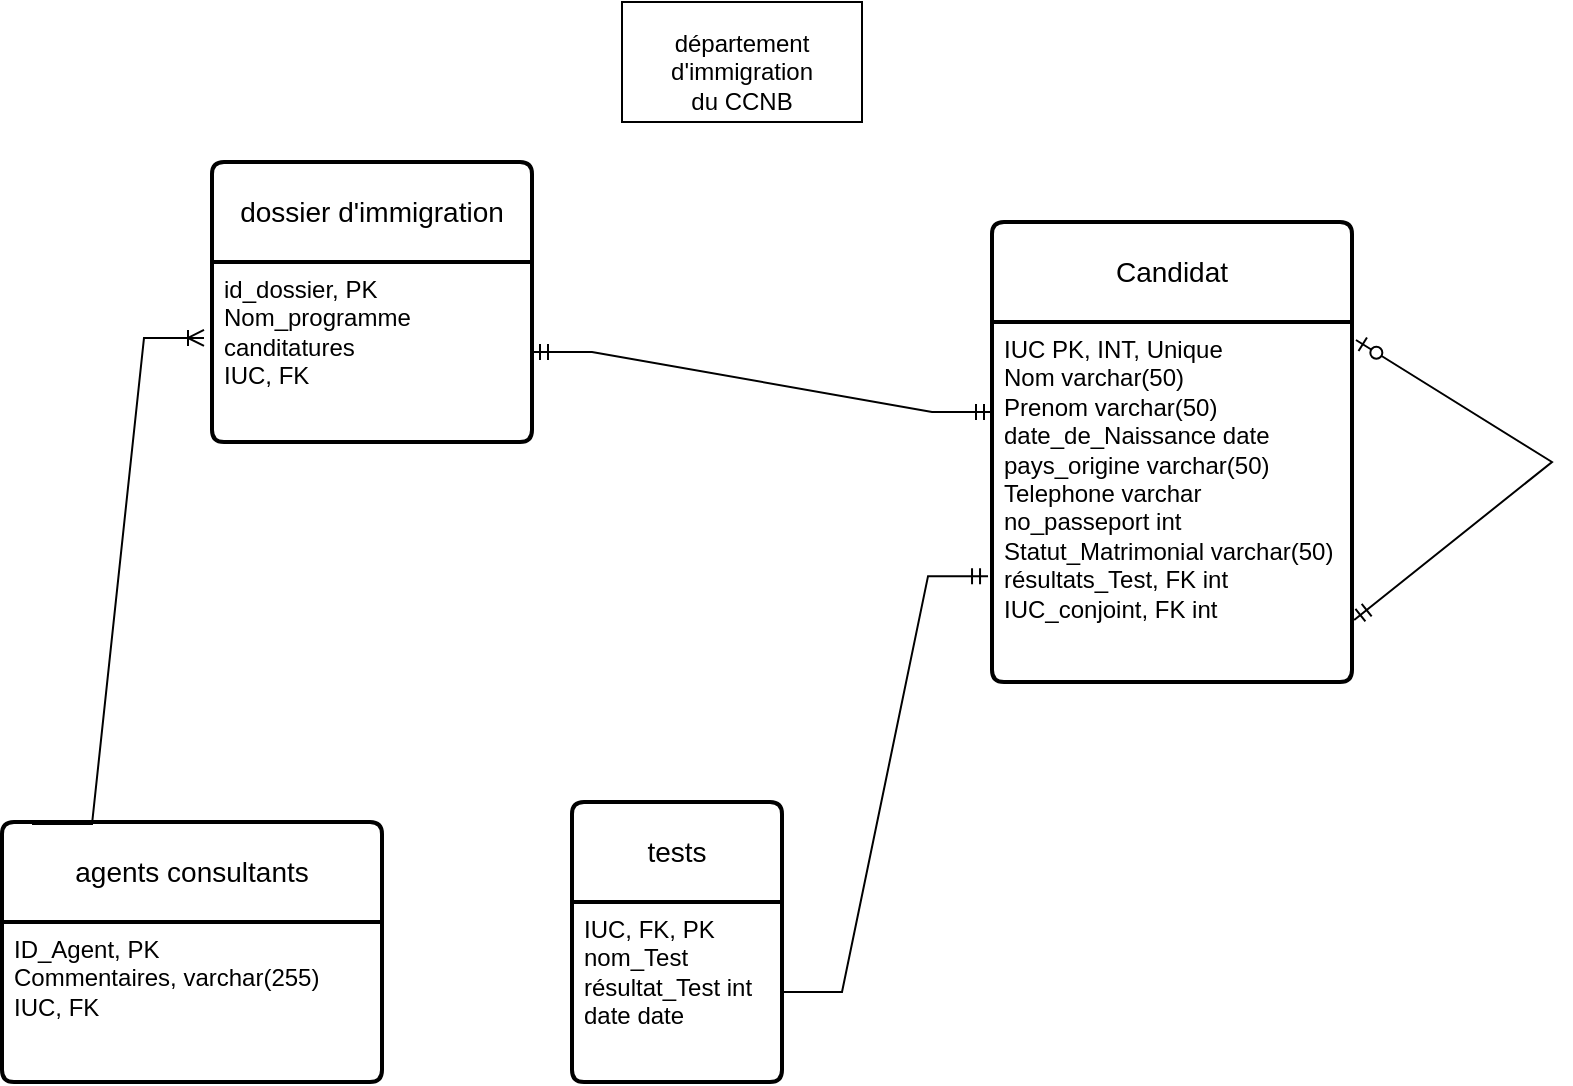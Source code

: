 <mxfile version="23.1.6" type="device" pages="2">
  <diagram name="Modèle entité-association" id="yI0iyrHZkLMbIS5xyPjb">
    <mxGraphModel dx="2074" dy="1258" grid="1" gridSize="10" guides="1" tooltips="1" connect="1" arrows="1" fold="1" page="1" pageScale="1" pageWidth="850" pageHeight="1100" math="0" shadow="0">
      <root>
        <mxCell id="0" />
        <mxCell id="1" parent="0" />
        <mxCell id="i-5-Rq-wRSvrZoOoVcOD-7" value="" style="rounded=0;whiteSpace=wrap;html=1;" vertex="1" parent="1">
          <mxGeometry x="365" y="10" width="120" height="60" as="geometry" />
        </mxCell>
        <mxCell id="i-5-Rq-wRSvrZoOoVcOD-8" value="département d&#39;immigration du CCNB" style="text;html=1;align=center;verticalAlign=middle;whiteSpace=wrap;rounded=0;" vertex="1" parent="1">
          <mxGeometry x="395" y="30" width="60" height="30" as="geometry" />
        </mxCell>
        <mxCell id="i-5-Rq-wRSvrZoOoVcOD-14" value="Candidat" style="swimlane;childLayout=stackLayout;horizontal=1;startSize=50;horizontalStack=0;rounded=1;fontSize=14;fontStyle=0;strokeWidth=2;resizeParent=0;resizeLast=1;shadow=0;dashed=0;align=center;arcSize=4;whiteSpace=wrap;html=1;" vertex="1" parent="1">
          <mxGeometry x="550" y="120" width="180" height="230" as="geometry" />
        </mxCell>
        <mxCell id="i-5-Rq-wRSvrZoOoVcOD-15" value="IUC PK, INT, Unique&lt;br&gt;Nom varchar(50)&lt;br&gt;Prenom varchar(50)&lt;br&gt;date_de_Naissance date&lt;br&gt;pays_origine varchar(50)&lt;br&gt;Telephone varchar&lt;br&gt;no_passeport int&lt;br&gt;Statut_Matrimonial varchar(50)&lt;br&gt;résultats_Test, FK int&lt;br&gt;IUC_conjoint, FK int" style="align=left;strokeColor=none;fillColor=none;spacingLeft=4;fontSize=12;verticalAlign=top;resizable=0;rotatable=0;part=1;html=1;" vertex="1" parent="i-5-Rq-wRSvrZoOoVcOD-14">
          <mxGeometry y="50" width="180" height="180" as="geometry" />
        </mxCell>
        <mxCell id="tu8khx_pce_LIIpsWkec-7" value="" style="edgeStyle=entityRelationEdgeStyle;fontSize=12;html=1;endArrow=ERzeroToOne;startArrow=ERmandOne;rounded=0;exitX=1.006;exitY=0.828;exitDx=0;exitDy=0;exitPerimeter=0;entryX=1.011;entryY=0.05;entryDx=0;entryDy=0;entryPerimeter=0;" edge="1" parent="i-5-Rq-wRSvrZoOoVcOD-14" source="i-5-Rq-wRSvrZoOoVcOD-15" target="i-5-Rq-wRSvrZoOoVcOD-15">
          <mxGeometry width="100" height="100" relative="1" as="geometry">
            <mxPoint x="140" y="470" as="sourcePoint" />
            <mxPoint x="240" y="370" as="targetPoint" />
            <Array as="points">
              <mxPoint x="280" y="120" />
            </Array>
          </mxGeometry>
        </mxCell>
        <mxCell id="i-5-Rq-wRSvrZoOoVcOD-19" value="dossier d&#39;immigration" style="swimlane;childLayout=stackLayout;horizontal=1;startSize=50;horizontalStack=0;rounded=1;fontSize=14;fontStyle=0;strokeWidth=2;resizeParent=0;resizeLast=1;shadow=0;dashed=0;align=center;arcSize=4;whiteSpace=wrap;html=1;" vertex="1" parent="1">
          <mxGeometry x="160" y="90" width="160" height="140" as="geometry" />
        </mxCell>
        <mxCell id="i-5-Rq-wRSvrZoOoVcOD-20" value="id_dossier, PK&lt;br&gt;Nom_programme&lt;br&gt;canditatures&lt;br&gt;IUC, FK&lt;br&gt;&lt;div&gt;&lt;br/&gt;&lt;/div&gt;" style="align=left;strokeColor=none;fillColor=none;spacingLeft=4;fontSize=12;verticalAlign=top;resizable=0;rotatable=0;part=1;html=1;" vertex="1" parent="i-5-Rq-wRSvrZoOoVcOD-19">
          <mxGeometry y="50" width="160" height="90" as="geometry" />
        </mxCell>
        <mxCell id="i-5-Rq-wRSvrZoOoVcOD-24" value="tests" style="swimlane;childLayout=stackLayout;horizontal=1;startSize=50;horizontalStack=0;rounded=1;fontSize=14;fontStyle=0;strokeWidth=2;resizeParent=0;resizeLast=1;shadow=0;dashed=0;align=center;arcSize=4;whiteSpace=wrap;html=1;" vertex="1" parent="1">
          <mxGeometry x="340" y="410" width="105" height="140" as="geometry" />
        </mxCell>
        <mxCell id="i-5-Rq-wRSvrZoOoVcOD-25" value="IUC, FK, PK&lt;br&gt;nom_Test&lt;br&gt;résultat_Test int&lt;br&gt;date date&lt;div&gt;&lt;br/&gt;&lt;/div&gt;" style="align=left;strokeColor=none;fillColor=none;spacingLeft=4;fontSize=12;verticalAlign=top;resizable=0;rotatable=0;part=1;html=1;" vertex="1" parent="i-5-Rq-wRSvrZoOoVcOD-24">
          <mxGeometry y="50" width="105" height="90" as="geometry" />
        </mxCell>
        <mxCell id="i-5-Rq-wRSvrZoOoVcOD-27" value="agents consultants" style="swimlane;childLayout=stackLayout;horizontal=1;startSize=50;horizontalStack=0;rounded=1;fontSize=14;fontStyle=0;strokeWidth=2;resizeParent=0;resizeLast=1;shadow=0;dashed=0;align=center;arcSize=4;whiteSpace=wrap;html=1;" vertex="1" parent="1">
          <mxGeometry x="55" y="420" width="190" height="130" as="geometry" />
        </mxCell>
        <mxCell id="i-5-Rq-wRSvrZoOoVcOD-28" value="ID_Agent, PK&lt;br&gt;Commentaires, varchar(255)&lt;br&gt;IUC, FK" style="align=left;strokeColor=none;fillColor=none;spacingLeft=4;fontSize=12;verticalAlign=top;resizable=0;rotatable=0;part=1;html=1;" vertex="1" parent="i-5-Rq-wRSvrZoOoVcOD-27">
          <mxGeometry y="50" width="190" height="80" as="geometry" />
        </mxCell>
        <mxCell id="tu8khx_pce_LIIpsWkec-3" value="" style="edgeStyle=entityRelationEdgeStyle;fontSize=12;html=1;endArrow=ERoneToMany;rounded=0;entryX=-0.025;entryY=0.422;entryDx=0;entryDy=0;entryPerimeter=0;exitX=0.079;exitY=0.008;exitDx=0;exitDy=0;exitPerimeter=0;" edge="1" parent="1" source="i-5-Rq-wRSvrZoOoVcOD-27" target="i-5-Rq-wRSvrZoOoVcOD-20">
          <mxGeometry width="100" height="100" relative="1" as="geometry">
            <mxPoint x="80" y="390" as="sourcePoint" />
            <mxPoint x="190" y="310" as="targetPoint" />
            <Array as="points">
              <mxPoint x="60" y="420" />
              <mxPoint x="66" y="330" />
              <mxPoint x="70" y="310" />
              <mxPoint x="60" y="270" />
              <mxPoint x="60" y="320" />
              <mxPoint x="60" y="330" />
              <mxPoint x="70" y="330" />
            </Array>
          </mxGeometry>
        </mxCell>
        <mxCell id="tu8khx_pce_LIIpsWkec-4" value="" style="edgeStyle=entityRelationEdgeStyle;fontSize=12;html=1;endArrow=ERmandOne;startArrow=ERmandOne;rounded=0;exitX=1;exitY=0.5;exitDx=0;exitDy=0;entryX=0;entryY=0.25;entryDx=0;entryDy=0;" edge="1" parent="1" source="i-5-Rq-wRSvrZoOoVcOD-20" target="i-5-Rq-wRSvrZoOoVcOD-15">
          <mxGeometry width="100" height="100" relative="1" as="geometry">
            <mxPoint x="690" y="590" as="sourcePoint" />
            <mxPoint x="790" y="490" as="targetPoint" />
          </mxGeometry>
        </mxCell>
        <mxCell id="tu8khx_pce_LIIpsWkec-5" value="" style="edgeStyle=entityRelationEdgeStyle;fontSize=12;html=1;endArrow=ERmandOne;rounded=0;exitX=1;exitY=0.5;exitDx=0;exitDy=0;entryX=-0.011;entryY=0.706;entryDx=0;entryDy=0;entryPerimeter=0;" edge="1" parent="1" source="i-5-Rq-wRSvrZoOoVcOD-25" target="i-5-Rq-wRSvrZoOoVcOD-15">
          <mxGeometry width="100" height="100" relative="1" as="geometry">
            <mxPoint x="690" y="590" as="sourcePoint" />
            <mxPoint x="790" y="490" as="targetPoint" />
          </mxGeometry>
        </mxCell>
      </root>
    </mxGraphModel>
  </diagram>
  <diagram id="Fz0gqVezeZwrZOAI8in3" name="Page-2">
    <mxGraphModel dx="2074" dy="1258" grid="1" gridSize="10" guides="1" tooltips="1" connect="1" arrows="1" fold="1" page="1" pageScale="1" pageWidth="850" pageHeight="1100" math="0" shadow="0">
      <root>
        <mxCell id="0" />
        <mxCell id="1" parent="0" />
        <mxCell id="_nPoGxWu3NJnIKJfGLFa-3" value="List" style="swimlane;fontStyle=0;childLayout=stackLayout;horizontal=1;startSize=30;horizontalStack=0;resizeParent=1;resizeParentMax=0;resizeLast=0;collapsible=1;marginBottom=0;whiteSpace=wrap;html=1;" vertex="1" parent="1">
          <mxGeometry width="850" height="270" as="geometry" />
        </mxCell>
        <mxCell id="_nPoGxWu3NJnIKJfGLFa-4" value="TESTS" style="text;strokeColor=none;fillColor=none;align=left;verticalAlign=middle;spacingLeft=4;spacingRight=4;overflow=hidden;points=[[0,0.5],[1,0.5]];portConstraint=eastwest;rotatable=0;whiteSpace=wrap;html=1;" vertex="1" parent="_nPoGxWu3NJnIKJfGLFa-3">
          <mxGeometry y="30" width="850" height="30" as="geometry" />
        </mxCell>
        <mxCell id="_nPoGxWu3NJnIKJfGLFa-5" value="Item 2" style="text;strokeColor=none;fillColor=none;align=left;verticalAlign=middle;spacingLeft=4;spacingRight=4;overflow=hidden;points=[[0,0.5],[1,0.5]];portConstraint=eastwest;rotatable=0;whiteSpace=wrap;html=1;" vertex="1" parent="_nPoGxWu3NJnIKJfGLFa-3">
          <mxGeometry y="60" width="850" height="30" as="geometry" />
        </mxCell>
        <mxCell id="_nPoGxWu3NJnIKJfGLFa-6" value="CANDIDAT" style="text;strokeColor=none;fillColor=none;align=left;verticalAlign=middle;spacingLeft=4;spacingRight=4;overflow=hidden;points=[[0,0.5],[1,0.5]];portConstraint=eastwest;rotatable=0;whiteSpace=wrap;html=1;" vertex="1" parent="_nPoGxWu3NJnIKJfGLFa-3">
          <mxGeometry y="90" width="850" height="30" as="geometry" />
        </mxCell>
        <mxCell id="_nPoGxWu3NJnIKJfGLFa-7" value="Item 3" style="text;strokeColor=none;fillColor=none;align=left;verticalAlign=middle;spacingLeft=4;spacingRight=4;overflow=hidden;points=[[0,0.5],[1,0.5]];portConstraint=eastwest;rotatable=0;whiteSpace=wrap;html=1;" vertex="1" parent="_nPoGxWu3NJnIKJfGLFa-3">
          <mxGeometry y="120" width="850" height="30" as="geometry" />
        </mxCell>
        <mxCell id="_nPoGxWu3NJnIKJfGLFa-8" value="DOSSIER D&#39;IMMIGRATION" style="text;strokeColor=none;fillColor=none;align=left;verticalAlign=middle;spacingLeft=4;spacingRight=4;overflow=hidden;points=[[0,0.5],[1,0.5]];portConstraint=eastwest;rotatable=0;whiteSpace=wrap;html=1;" vertex="1" parent="_nPoGxWu3NJnIKJfGLFa-3">
          <mxGeometry y="150" width="850" height="30" as="geometry" />
        </mxCell>
        <mxCell id="_nPoGxWu3NJnIKJfGLFa-9" value="Item 2" style="text;strokeColor=none;fillColor=none;align=left;verticalAlign=middle;spacingLeft=4;spacingRight=4;overflow=hidden;points=[[0,0.5],[1,0.5]];portConstraint=eastwest;rotatable=0;whiteSpace=wrap;html=1;" vertex="1" parent="_nPoGxWu3NJnIKJfGLFa-3">
          <mxGeometry y="180" width="850" height="30" as="geometry" />
        </mxCell>
        <mxCell id="gaMYjGpeGY0tDIgP_WFn-1" value="AGENTS CONSULTANTS" style="text;strokeColor=none;fillColor=none;align=left;verticalAlign=middle;spacingLeft=4;spacingRight=4;overflow=hidden;points=[[0,0.5],[1,0.5]];portConstraint=eastwest;rotatable=0;whiteSpace=wrap;html=1;" vertex="1" parent="_nPoGxWu3NJnIKJfGLFa-3">
          <mxGeometry y="210" width="850" height="30" as="geometry" />
        </mxCell>
        <mxCell id="gaMYjGpeGY0tDIgP_WFn-2" value="Item 2" style="text;strokeColor=none;fillColor=none;align=left;verticalAlign=middle;spacingLeft=4;spacingRight=4;overflow=hidden;points=[[0,0.5],[1,0.5]];portConstraint=eastwest;rotatable=0;whiteSpace=wrap;html=1;" vertex="1" parent="_nPoGxWu3NJnIKJfGLFa-3">
          <mxGeometry y="240" width="850" height="30" as="geometry" />
        </mxCell>
      </root>
    </mxGraphModel>
  </diagram>
</mxfile>
